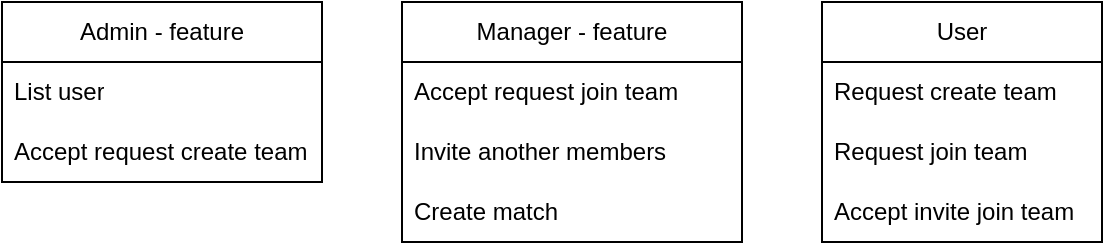<mxfile version="24.0.4" type="github">
  <diagram name="Trang-1" id="ffCK1Uq3_Ka6emaNxJA1">
    <mxGraphModel dx="1195" dy="615" grid="1" gridSize="10" guides="1" tooltips="1" connect="1" arrows="1" fold="1" page="1" pageScale="1" pageWidth="827" pageHeight="1169" math="0" shadow="0">
      <root>
        <mxCell id="0" />
        <mxCell id="1" parent="0" />
        <mxCell id="sHsKUzlsQ1MAUkm-u-9i-4" value="Admin - feature" style="swimlane;fontStyle=0;childLayout=stackLayout;horizontal=1;startSize=30;horizontalStack=0;resizeParent=1;resizeParentMax=0;resizeLast=0;collapsible=1;marginBottom=0;whiteSpace=wrap;html=1;" vertex="1" parent="1">
          <mxGeometry x="40" y="80" width="160" height="90" as="geometry" />
        </mxCell>
        <mxCell id="sHsKUzlsQ1MAUkm-u-9i-5" value="List user" style="text;strokeColor=none;fillColor=none;align=left;verticalAlign=middle;spacingLeft=4;spacingRight=4;overflow=hidden;points=[[0,0.5],[1,0.5]];portConstraint=eastwest;rotatable=0;whiteSpace=wrap;html=1;" vertex="1" parent="sHsKUzlsQ1MAUkm-u-9i-4">
          <mxGeometry y="30" width="160" height="30" as="geometry" />
        </mxCell>
        <mxCell id="sHsKUzlsQ1MAUkm-u-9i-6" value="Accept request create team" style="text;strokeColor=none;fillColor=none;align=left;verticalAlign=middle;spacingLeft=4;spacingRight=4;overflow=hidden;points=[[0,0.5],[1,0.5]];portConstraint=eastwest;rotatable=0;whiteSpace=wrap;html=1;" vertex="1" parent="sHsKUzlsQ1MAUkm-u-9i-4">
          <mxGeometry y="60" width="160" height="30" as="geometry" />
        </mxCell>
        <mxCell id="sHsKUzlsQ1MAUkm-u-9i-8" value="Manager - feature" style="swimlane;fontStyle=0;childLayout=stackLayout;horizontal=1;startSize=30;horizontalStack=0;resizeParent=1;resizeParentMax=0;resizeLast=0;collapsible=1;marginBottom=0;whiteSpace=wrap;html=1;" vertex="1" parent="1">
          <mxGeometry x="240" y="80" width="170" height="120" as="geometry" />
        </mxCell>
        <mxCell id="sHsKUzlsQ1MAUkm-u-9i-9" value="Accept request join team" style="text;strokeColor=none;fillColor=none;align=left;verticalAlign=middle;spacingLeft=4;spacingRight=4;overflow=hidden;points=[[0,0.5],[1,0.5]];portConstraint=eastwest;rotatable=0;whiteSpace=wrap;html=1;" vertex="1" parent="sHsKUzlsQ1MAUkm-u-9i-8">
          <mxGeometry y="30" width="170" height="30" as="geometry" />
        </mxCell>
        <mxCell id="sHsKUzlsQ1MAUkm-u-9i-10" value="Invite another members" style="text;strokeColor=none;fillColor=none;align=left;verticalAlign=middle;spacingLeft=4;spacingRight=4;overflow=hidden;points=[[0,0.5],[1,0.5]];portConstraint=eastwest;rotatable=0;whiteSpace=wrap;html=1;" vertex="1" parent="sHsKUzlsQ1MAUkm-u-9i-8">
          <mxGeometry y="60" width="170" height="30" as="geometry" />
        </mxCell>
        <mxCell id="sHsKUzlsQ1MAUkm-u-9i-11" value="Create match" style="text;strokeColor=none;fillColor=none;align=left;verticalAlign=middle;spacingLeft=4;spacingRight=4;overflow=hidden;points=[[0,0.5],[1,0.5]];portConstraint=eastwest;rotatable=0;whiteSpace=wrap;html=1;" vertex="1" parent="sHsKUzlsQ1MAUkm-u-9i-8">
          <mxGeometry y="90" width="170" height="30" as="geometry" />
        </mxCell>
        <mxCell id="sHsKUzlsQ1MAUkm-u-9i-13" value="User" style="swimlane;fontStyle=0;childLayout=stackLayout;horizontal=1;startSize=30;horizontalStack=0;resizeParent=1;resizeParentMax=0;resizeLast=0;collapsible=1;marginBottom=0;whiteSpace=wrap;html=1;" vertex="1" parent="1">
          <mxGeometry x="450" y="80" width="140" height="120" as="geometry" />
        </mxCell>
        <mxCell id="sHsKUzlsQ1MAUkm-u-9i-14" value="Request create team" style="text;strokeColor=none;fillColor=none;align=left;verticalAlign=middle;spacingLeft=4;spacingRight=4;overflow=hidden;points=[[0,0.5],[1,0.5]];portConstraint=eastwest;rotatable=0;whiteSpace=wrap;html=1;" vertex="1" parent="sHsKUzlsQ1MAUkm-u-9i-13">
          <mxGeometry y="30" width="140" height="30" as="geometry" />
        </mxCell>
        <mxCell id="sHsKUzlsQ1MAUkm-u-9i-15" value="Request join team" style="text;strokeColor=none;fillColor=none;align=left;verticalAlign=middle;spacingLeft=4;spacingRight=4;overflow=hidden;points=[[0,0.5],[1,0.5]];portConstraint=eastwest;rotatable=0;whiteSpace=wrap;html=1;" vertex="1" parent="sHsKUzlsQ1MAUkm-u-9i-13">
          <mxGeometry y="60" width="140" height="30" as="geometry" />
        </mxCell>
        <mxCell id="sHsKUzlsQ1MAUkm-u-9i-16" value="Accept invite join team" style="text;strokeColor=none;fillColor=none;align=left;verticalAlign=middle;spacingLeft=4;spacingRight=4;overflow=hidden;points=[[0,0.5],[1,0.5]];portConstraint=eastwest;rotatable=0;whiteSpace=wrap;html=1;" vertex="1" parent="sHsKUzlsQ1MAUkm-u-9i-13">
          <mxGeometry y="90" width="140" height="30" as="geometry" />
        </mxCell>
      </root>
    </mxGraphModel>
  </diagram>
</mxfile>
